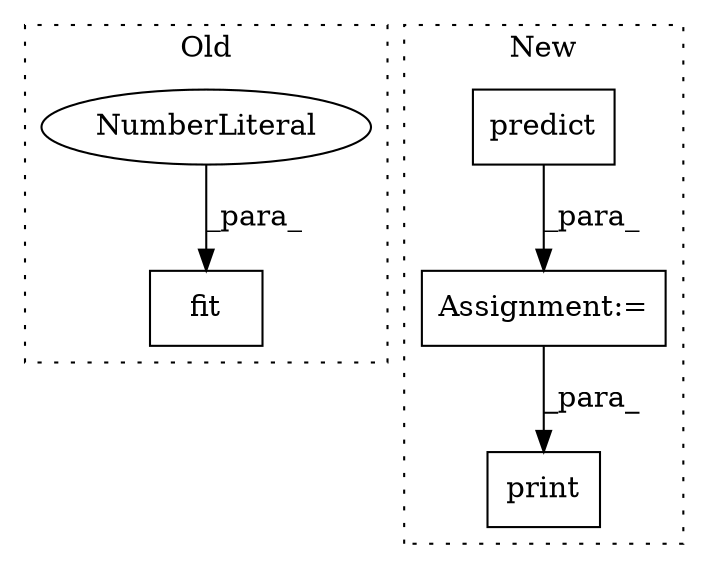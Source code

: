 digraph G {
subgraph cluster0 {
1 [label="fit" a="32" s="4428,4449" l="4,1" shape="box"];
5 [label="NumberLiteral" a="34" s="4445" l="4" shape="ellipse"];
label = "Old";
style="dotted";
}
subgraph cluster1 {
2 [label="print" a="32" s="5954,5989" l="6,1" shape="box"];
3 [label="Assignment:=" a="7" s="5929" l="1" shape="box"];
4 [label="predict" a="32" s="5932,5943" l="8,1" shape="box"];
label = "New";
style="dotted";
}
3 -> 2 [label="_para_"];
4 -> 3 [label="_para_"];
5 -> 1 [label="_para_"];
}